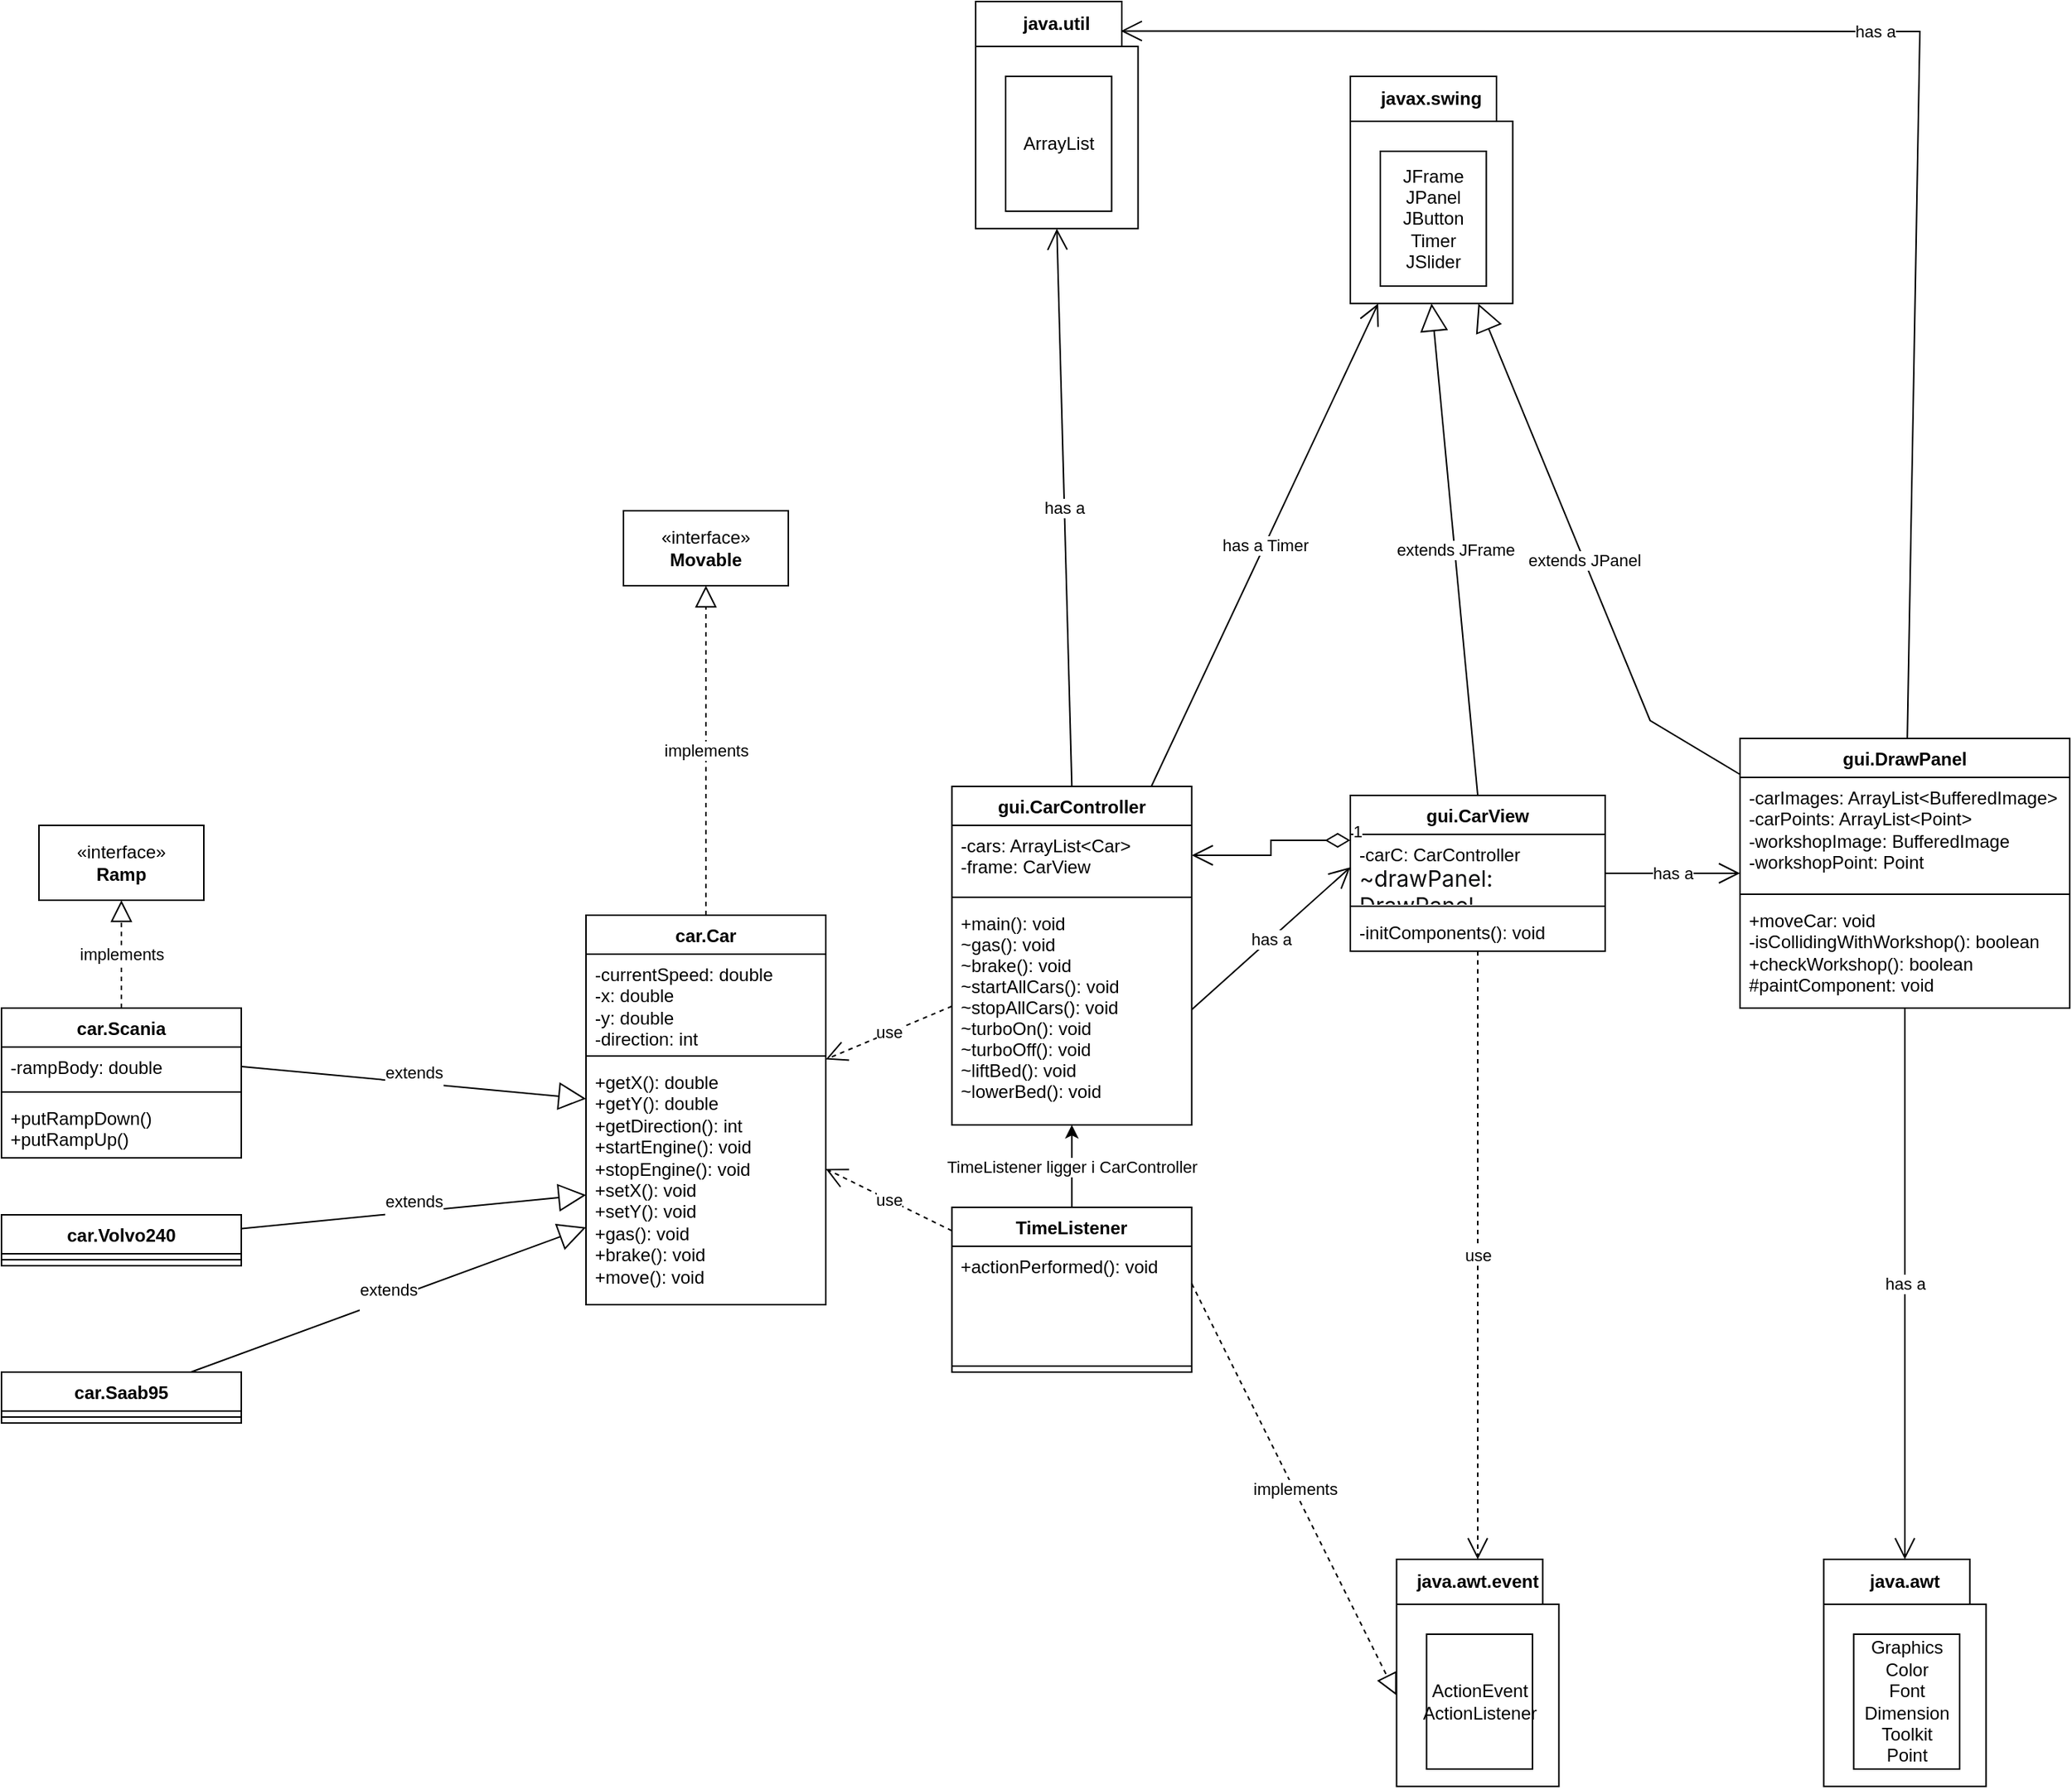 <mxfile version="26.0.14">
  <diagram id="C5RBs43oDa-KdzZeNtuy" name="Page-1">
    <mxGraphModel dx="1322" dy="3225" grid="1" gridSize="10" guides="1" tooltips="1" connect="1" arrows="1" fold="1" page="1" pageScale="1" pageWidth="827" pageHeight="1169" math="0" shadow="0">
      <root>
        <mxCell id="WIyWlLk6GJQsqaUBKTNV-0" />
        <mxCell id="WIyWlLk6GJQsqaUBKTNV-1" parent="WIyWlLk6GJQsqaUBKTNV-0" />
        <mxCell id="zkfFHV4jXpPFQw0GAbJ--0" value="gui.CarController&#xa;" style="swimlane;fontStyle=1;align=center;verticalAlign=top;childLayout=stackLayout;horizontal=1;startSize=26;horizontalStack=0;resizeParent=1;resizeLast=0;collapsible=1;marginBottom=0;rounded=0;shadow=0;strokeWidth=1;" parent="WIyWlLk6GJQsqaUBKTNV-1" vertex="1">
          <mxGeometry x="744.17" y="304" width="160" height="226" as="geometry">
            <mxRectangle x="230" y="140" width="160" height="26" as="alternateBounds" />
          </mxGeometry>
        </mxCell>
        <mxCell id="zkfFHV4jXpPFQw0GAbJ--1" value="-cars: ArrayList&lt;Car&gt;&#xa;-frame: CarView" style="text;align=left;verticalAlign=top;spacingLeft=4;spacingRight=4;overflow=hidden;rotatable=0;points=[[0,0.5],[1,0.5]];portConstraint=eastwest;" parent="zkfFHV4jXpPFQw0GAbJ--0" vertex="1">
          <mxGeometry y="26" width="160" height="44" as="geometry" />
        </mxCell>
        <mxCell id="zkfFHV4jXpPFQw0GAbJ--4" value="" style="line;html=1;strokeWidth=1;align=left;verticalAlign=middle;spacingTop=-1;spacingLeft=3;spacingRight=3;rotatable=0;labelPosition=right;points=[];portConstraint=eastwest;" parent="zkfFHV4jXpPFQw0GAbJ--0" vertex="1">
          <mxGeometry y="70" width="160" height="8" as="geometry" />
        </mxCell>
        <mxCell id="zkfFHV4jXpPFQw0GAbJ--5" value="+main(): void&#xa;~gas(): void&#xa;~brake(): void&#xa;~startAllCars(): void&#xa;~stopAllCars(): void&#xa;~turboOn(): void&#xa;~turboOff(): void&#xa;~liftBed(): void&#xa;~lowerBed(): void" style="text;align=left;verticalAlign=top;spacingLeft=4;spacingRight=4;overflow=hidden;rotatable=0;points=[[0,0.5],[1,0.5]];portConstraint=eastwest;" parent="zkfFHV4jXpPFQw0GAbJ--0" vertex="1">
          <mxGeometry y="78" width="160" height="142" as="geometry" />
        </mxCell>
        <mxCell id="l2UFIXcgOA9KmyzxAS9a-17" value="car.Car" style="swimlane;fontStyle=1;align=center;verticalAlign=top;childLayout=stackLayout;horizontal=1;startSize=26;horizontalStack=0;resizeParent=1;resizeParentMax=0;resizeLast=0;collapsible=1;marginBottom=0;whiteSpace=wrap;html=1;" parent="WIyWlLk6GJQsqaUBKTNV-1" vertex="1">
          <mxGeometry x="500" y="390" width="160" height="260" as="geometry" />
        </mxCell>
        <mxCell id="l2UFIXcgOA9KmyzxAS9a-18" value="-currentSpeed: double&lt;div&gt;-x: double&lt;/div&gt;&lt;div&gt;-y: double&lt;/div&gt;&lt;div&gt;-direction: int&lt;/div&gt;" style="text;strokeColor=none;fillColor=none;align=left;verticalAlign=top;spacingLeft=4;spacingRight=4;overflow=hidden;rotatable=0;points=[[0,0.5],[1,0.5]];portConstraint=eastwest;whiteSpace=wrap;html=1;" parent="l2UFIXcgOA9KmyzxAS9a-17" vertex="1">
          <mxGeometry y="26" width="160" height="64" as="geometry" />
        </mxCell>
        <mxCell id="l2UFIXcgOA9KmyzxAS9a-19" value="" style="line;strokeWidth=1;fillColor=none;align=left;verticalAlign=middle;spacingTop=-1;spacingLeft=3;spacingRight=3;rotatable=0;labelPosition=right;points=[];portConstraint=eastwest;strokeColor=inherit;" parent="l2UFIXcgOA9KmyzxAS9a-17" vertex="1">
          <mxGeometry y="90" width="160" height="8" as="geometry" />
        </mxCell>
        <mxCell id="l2UFIXcgOA9KmyzxAS9a-20" value="+getX(): double&lt;div&gt;+getY(): double&lt;/div&gt;&lt;div&gt;+getDirection(): int&lt;/div&gt;&lt;div&gt;+startEngine(): void&lt;/div&gt;&lt;div&gt;+stopEngine(): void&lt;/div&gt;&lt;div&gt;+setX(): void&lt;/div&gt;&lt;div&gt;+setY(): void&lt;/div&gt;&lt;div&gt;+gas(): void&lt;/div&gt;&lt;div&gt;+brake(): void&amp;nbsp;&lt;/div&gt;&lt;div&gt;+move(): void&lt;/div&gt;" style="text;strokeColor=none;fillColor=none;align=left;verticalAlign=top;spacingLeft=4;spacingRight=4;overflow=hidden;rotatable=0;points=[[0,0.5],[1,0.5]];portConstraint=eastwest;whiteSpace=wrap;html=1;" parent="l2UFIXcgOA9KmyzxAS9a-17" vertex="1">
          <mxGeometry y="98" width="160" height="162" as="geometry" />
        </mxCell>
        <mxCell id="l2UFIXcgOA9KmyzxAS9a-21" value="car.Volvo240" style="swimlane;fontStyle=1;align=center;verticalAlign=top;childLayout=stackLayout;horizontal=1;startSize=26;horizontalStack=0;resizeParent=1;resizeParentMax=0;resizeLast=0;collapsible=1;marginBottom=0;whiteSpace=wrap;html=1;" parent="WIyWlLk6GJQsqaUBKTNV-1" vertex="1">
          <mxGeometry x="110" y="590" width="160" height="34" as="geometry" />
        </mxCell>
        <mxCell id="l2UFIXcgOA9KmyzxAS9a-23" value="" style="line;strokeWidth=1;fillColor=none;align=left;verticalAlign=middle;spacingTop=-1;spacingLeft=3;spacingRight=3;rotatable=0;labelPosition=right;points=[];portConstraint=eastwest;strokeColor=inherit;" parent="l2UFIXcgOA9KmyzxAS9a-21" vertex="1">
          <mxGeometry y="26" width="160" height="8" as="geometry" />
        </mxCell>
        <mxCell id="l2UFIXcgOA9KmyzxAS9a-25" value="car.Saab95" style="swimlane;fontStyle=1;align=center;verticalAlign=top;childLayout=stackLayout;horizontal=1;startSize=26;horizontalStack=0;resizeParent=1;resizeParentMax=0;resizeLast=0;collapsible=1;marginBottom=0;whiteSpace=wrap;html=1;" parent="WIyWlLk6GJQsqaUBKTNV-1" vertex="1">
          <mxGeometry x="110" y="695" width="160" height="34" as="geometry" />
        </mxCell>
        <mxCell id="l2UFIXcgOA9KmyzxAS9a-27" value="" style="line;strokeWidth=1;fillColor=none;align=left;verticalAlign=middle;spacingTop=-1;spacingLeft=3;spacingRight=3;rotatable=0;labelPosition=right;points=[];portConstraint=eastwest;strokeColor=inherit;" parent="l2UFIXcgOA9KmyzxAS9a-25" vertex="1">
          <mxGeometry y="26" width="160" height="8" as="geometry" />
        </mxCell>
        <mxCell id="l2UFIXcgOA9KmyzxAS9a-29" value="car.Scania" style="swimlane;fontStyle=1;align=center;verticalAlign=top;childLayout=stackLayout;horizontal=1;startSize=26;horizontalStack=0;resizeParent=1;resizeParentMax=0;resizeLast=0;collapsible=1;marginBottom=0;whiteSpace=wrap;html=1;" parent="WIyWlLk6GJQsqaUBKTNV-1" vertex="1">
          <mxGeometry x="110" y="452" width="160" height="100" as="geometry" />
        </mxCell>
        <mxCell id="l2UFIXcgOA9KmyzxAS9a-30" value="-rampBody: double" style="text;strokeColor=none;fillColor=none;align=left;verticalAlign=top;spacingLeft=4;spacingRight=4;overflow=hidden;rotatable=0;points=[[0,0.5],[1,0.5]];portConstraint=eastwest;whiteSpace=wrap;html=1;" parent="l2UFIXcgOA9KmyzxAS9a-29" vertex="1">
          <mxGeometry y="26" width="160" height="26" as="geometry" />
        </mxCell>
        <mxCell id="l2UFIXcgOA9KmyzxAS9a-31" value="" style="line;strokeWidth=1;fillColor=none;align=left;verticalAlign=middle;spacingTop=-1;spacingLeft=3;spacingRight=3;rotatable=0;labelPosition=right;points=[];portConstraint=eastwest;strokeColor=inherit;" parent="l2UFIXcgOA9KmyzxAS9a-29" vertex="1">
          <mxGeometry y="52" width="160" height="8" as="geometry" />
        </mxCell>
        <mxCell id="l2UFIXcgOA9KmyzxAS9a-32" value="+putRampDown()&lt;div&gt;+putRampUp()&lt;/div&gt;" style="text;strokeColor=none;fillColor=none;align=left;verticalAlign=top;spacingLeft=4;spacingRight=4;overflow=hidden;rotatable=0;points=[[0,0.5],[1,0.5]];portConstraint=eastwest;whiteSpace=wrap;html=1;" parent="l2UFIXcgOA9KmyzxAS9a-29" vertex="1">
          <mxGeometry y="60" width="160" height="40" as="geometry" />
        </mxCell>
        <mxCell id="l2UFIXcgOA9KmyzxAS9a-49" value="gui.DrawPanel" style="swimlane;fontStyle=1;align=center;verticalAlign=top;childLayout=stackLayout;horizontal=1;startSize=26;horizontalStack=0;resizeParent=1;resizeParentMax=0;resizeLast=0;collapsible=1;marginBottom=0;whiteSpace=wrap;html=1;" parent="WIyWlLk6GJQsqaUBKTNV-1" vertex="1">
          <mxGeometry x="1270" y="272" width="220" height="180" as="geometry" />
        </mxCell>
        <mxCell id="l2UFIXcgOA9KmyzxAS9a-50" value="-carImages: ArrayList&amp;lt;BufferedImage&amp;gt;&lt;div&gt;-carPoints: ArrayList&amp;lt;Point&amp;gt;&lt;/div&gt;&lt;div&gt;-workshopImage: BufferedImage&lt;/div&gt;&lt;div&gt;-workshopPoint: Point&lt;/div&gt;" style="text;strokeColor=none;fillColor=none;align=left;verticalAlign=top;spacingLeft=4;spacingRight=4;overflow=hidden;rotatable=0;points=[[0,0.5],[1,0.5]];portConstraint=eastwest;whiteSpace=wrap;html=1;" parent="l2UFIXcgOA9KmyzxAS9a-49" vertex="1">
          <mxGeometry y="26" width="220" height="74" as="geometry" />
        </mxCell>
        <mxCell id="l2UFIXcgOA9KmyzxAS9a-51" value="" style="line;strokeWidth=1;fillColor=none;align=left;verticalAlign=middle;spacingTop=-1;spacingLeft=3;spacingRight=3;rotatable=0;labelPosition=right;points=[];portConstraint=eastwest;strokeColor=inherit;" parent="l2UFIXcgOA9KmyzxAS9a-49" vertex="1">
          <mxGeometry y="100" width="220" height="8" as="geometry" />
        </mxCell>
        <mxCell id="l2UFIXcgOA9KmyzxAS9a-52" value="+moveCar: void&lt;div&gt;-isCollidingWithWorkshop(): boolean&lt;/div&gt;&lt;div&gt;+checkWorkshop(): boolean&lt;/div&gt;&lt;div&gt;#paintComponent: void&lt;/div&gt;" style="text;strokeColor=none;fillColor=none;align=left;verticalAlign=top;spacingLeft=4;spacingRight=4;overflow=hidden;rotatable=0;points=[[0,0.5],[1,0.5]];portConstraint=eastwest;whiteSpace=wrap;html=1;" parent="l2UFIXcgOA9KmyzxAS9a-49" vertex="1">
          <mxGeometry y="108" width="220" height="72" as="geometry" />
        </mxCell>
        <mxCell id="l2UFIXcgOA9KmyzxAS9a-89" value="gui.CarView" style="swimlane;fontStyle=1;align=center;verticalAlign=top;childLayout=stackLayout;horizontal=1;startSize=26;horizontalStack=0;resizeParent=1;resizeParentMax=0;resizeLast=0;collapsible=1;marginBottom=0;whiteSpace=wrap;html=1;" parent="WIyWlLk6GJQsqaUBKTNV-1" vertex="1">
          <mxGeometry x="1010" y="310" width="170" height="104" as="geometry" />
        </mxCell>
        <mxCell id="l2UFIXcgOA9KmyzxAS9a-90" value="-carC: CarController&lt;div&gt;&lt;span style=&quot;color: rgb(12, 13, 14); font-family: -apple-system, BlinkMacSystemFont, &amp;quot;Segoe UI Adjusted&amp;quot;, &amp;quot;Segoe UI&amp;quot;, &amp;quot;Liberation Sans&amp;quot;, sans-serif; font-size: 15px; background-color: rgb(255, 255, 255);&quot;&gt;~drawPanel: DrawPanel&lt;/span&gt;&lt;/div&gt;" style="text;strokeColor=none;fillColor=none;align=left;verticalAlign=top;spacingLeft=4;spacingRight=4;overflow=hidden;rotatable=0;points=[[0,0.5],[1,0.5]];portConstraint=eastwest;whiteSpace=wrap;html=1;" parent="l2UFIXcgOA9KmyzxAS9a-89" vertex="1">
          <mxGeometry y="26" width="170" height="44" as="geometry" />
        </mxCell>
        <mxCell id="l2UFIXcgOA9KmyzxAS9a-91" value="" style="line;strokeWidth=1;fillColor=none;align=left;verticalAlign=middle;spacingTop=-1;spacingLeft=3;spacingRight=3;rotatable=0;labelPosition=right;points=[];portConstraint=eastwest;strokeColor=inherit;" parent="l2UFIXcgOA9KmyzxAS9a-89" vertex="1">
          <mxGeometry y="70" width="170" height="8" as="geometry" />
        </mxCell>
        <mxCell id="l2UFIXcgOA9KmyzxAS9a-92" value="-initComponents(): void" style="text;strokeColor=none;fillColor=none;align=left;verticalAlign=top;spacingLeft=4;spacingRight=4;overflow=hidden;rotatable=0;points=[[0,0.5],[1,0.5]];portConstraint=eastwest;whiteSpace=wrap;html=1;" parent="l2UFIXcgOA9KmyzxAS9a-89" vertex="1">
          <mxGeometry y="78" width="170" height="26" as="geometry" />
        </mxCell>
        <mxCell id="0tlEyhD8NN70e6mfab_2-0" value="«interface»&lt;br&gt;&lt;b&gt;Movable&lt;/b&gt;" style="html=1;whiteSpace=wrap;" parent="WIyWlLk6GJQsqaUBKTNV-1" vertex="1">
          <mxGeometry x="525" y="120" width="110" height="50" as="geometry" />
        </mxCell>
        <mxCell id="0tlEyhD8NN70e6mfab_2-1" value="«interface»&lt;br&gt;&lt;b&gt;Ramp&lt;/b&gt;" style="html=1;whiteSpace=wrap;" parent="WIyWlLk6GJQsqaUBKTNV-1" vertex="1">
          <mxGeometry x="135" y="330" width="110" height="50" as="geometry" />
        </mxCell>
        <mxCell id="l2UFIXcgOA9KmyzxAS9a-66" value="javax.swing" style="shape=folder;fontStyle=1;tabWidth=110;tabHeight=30;tabPosition=left;html=1;boundedLbl=1;labelInHeader=1;container=1;collapsible=0;recursiveResize=0;whiteSpace=wrap;aspect=fixed;fontSize=12;" parent="WIyWlLk6GJQsqaUBKTNV-1" vertex="1">
          <mxGeometry x="1010.0" y="-170" width="108.331" height="151.663" as="geometry" />
        </mxCell>
        <mxCell id="l2UFIXcgOA9KmyzxAS9a-67" value="&lt;font&gt;JFrame&lt;/font&gt;&lt;div&gt;&lt;font&gt;JPanel&lt;/font&gt;&lt;/div&gt;&lt;div&gt;&lt;font&gt;JButton&lt;/font&gt;&lt;/div&gt;&lt;div&gt;&lt;font&gt;Timer&lt;/font&gt;&lt;/div&gt;&lt;div&gt;&lt;font&gt;JSlider&lt;/font&gt;&lt;/div&gt;" style="html=1;whiteSpace=wrap;aspect=fixed;fontSize=12;" parent="l2UFIXcgOA9KmyzxAS9a-66" vertex="1">
          <mxGeometry width="70.71" height="90" relative="1" as="geometry">
            <mxPoint x="20" y="50" as="offset" />
          </mxGeometry>
        </mxCell>
        <mxCell id="l2UFIXcgOA9KmyzxAS9a-72" value="java.awt" style="shape=folder;fontStyle=1;tabWidth=110;tabHeight=30;tabPosition=left;html=1;boundedLbl=1;labelInHeader=1;container=1;collapsible=0;recursiveResize=0;whiteSpace=wrap;aspect=fixed;fontSize=12;" parent="WIyWlLk6GJQsqaUBKTNV-1" vertex="1">
          <mxGeometry x="1325.837" y="820" width="108.331" height="151.663" as="geometry" />
        </mxCell>
        <mxCell id="l2UFIXcgOA9KmyzxAS9a-73" value="&lt;span&gt;Graphics&lt;/span&gt;&lt;div&gt;&lt;span&gt;Color&lt;/span&gt;&lt;/div&gt;&lt;div&gt;&lt;span&gt;Font&lt;/span&gt;&lt;/div&gt;&lt;div&gt;&lt;span&gt;Dimension&lt;/span&gt;&lt;/div&gt;&lt;div&gt;&lt;span&gt;Toolkit&lt;/span&gt;&lt;/div&gt;&lt;div&gt;&lt;span&gt;Point&lt;/span&gt;&lt;/div&gt;" style="html=1;whiteSpace=wrap;aspect=fixed;fontSize=12;" parent="l2UFIXcgOA9KmyzxAS9a-72" vertex="1">
          <mxGeometry width="70.71" height="90" relative="1" as="geometry">
            <mxPoint x="20" y="50" as="offset" />
          </mxGeometry>
        </mxCell>
        <mxCell id="l2UFIXcgOA9KmyzxAS9a-74" value="java.awt.event" style="shape=folder;fontStyle=1;tabWidth=110;tabHeight=30;tabPosition=left;html=1;boundedLbl=1;labelInHeader=1;container=1;collapsible=0;recursiveResize=0;whiteSpace=wrap;aspect=fixed;fontSize=12;" parent="WIyWlLk6GJQsqaUBKTNV-1" vertex="1">
          <mxGeometry x="1040.83" y="819.997" width="108.331" height="151.663" as="geometry" />
        </mxCell>
        <mxCell id="l2UFIXcgOA9KmyzxAS9a-75" value="&lt;span&gt;ActionEvent&lt;/span&gt;&lt;div&gt;&lt;span&gt;ActionListener&lt;/span&gt;&lt;/div&gt;" style="html=1;whiteSpace=wrap;aspect=fixed;fontSize=12;" parent="l2UFIXcgOA9KmyzxAS9a-74" vertex="1">
          <mxGeometry width="70.71" height="90" relative="1" as="geometry">
            <mxPoint x="20" y="50" as="offset" />
          </mxGeometry>
        </mxCell>
        <mxCell id="l2UFIXcgOA9KmyzxAS9a-82" value="java.util" style="shape=folder;fontStyle=1;tabWidth=110;tabHeight=30;tabPosition=left;html=1;boundedLbl=1;labelInHeader=1;container=1;collapsible=0;recursiveResize=0;whiteSpace=wrap;aspect=fixed;fontSize=12;" parent="WIyWlLk6GJQsqaUBKTNV-1" vertex="1">
          <mxGeometry x="760" y="-219.997" width="108.331" height="151.663" as="geometry" />
        </mxCell>
        <mxCell id="l2UFIXcgOA9KmyzxAS9a-83" value="&lt;span&gt;ArrayList&lt;/span&gt;" style="html=1;whiteSpace=wrap;aspect=fixed;fontSize=12;" parent="l2UFIXcgOA9KmyzxAS9a-82" vertex="1">
          <mxGeometry width="70.71" height="90" relative="1" as="geometry">
            <mxPoint x="20" y="50" as="offset" />
          </mxGeometry>
        </mxCell>
        <mxCell id="8Cvh2PA15Y51MKp_gLaj-8" value="has a" style="endArrow=open;endFill=1;endSize=12;html=1;rounded=0;entryX=0.5;entryY=1;entryDx=0;entryDy=0;entryPerimeter=0;exitX=0.5;exitY=0;exitDx=0;exitDy=0;" edge="1" parent="WIyWlLk6GJQsqaUBKTNV-1" source="zkfFHV4jXpPFQw0GAbJ--0" target="l2UFIXcgOA9KmyzxAS9a-82">
          <mxGeometry width="160" relative="1" as="geometry">
            <mxPoint x="824" y="300" as="sourcePoint" />
            <mxPoint x="960" y="430" as="targetPoint" />
          </mxGeometry>
        </mxCell>
        <mxCell id="8Cvh2PA15Y51MKp_gLaj-9" value="has a" style="endArrow=open;endFill=1;endSize=12;html=1;rounded=0;exitX=1;exitY=0.5;exitDx=0;exitDy=0;entryX=0;entryY=0.5;entryDx=0;entryDy=0;" edge="1" parent="WIyWlLk6GJQsqaUBKTNV-1" source="zkfFHV4jXpPFQw0GAbJ--5" target="l2UFIXcgOA9KmyzxAS9a-90">
          <mxGeometry width="160" relative="1" as="geometry">
            <mxPoint x="950" y="470" as="sourcePoint" />
            <mxPoint x="1110" y="470" as="targetPoint" />
            <Array as="points" />
          </mxGeometry>
        </mxCell>
        <mxCell id="8Cvh2PA15Y51MKp_gLaj-11" value="implements" style="endArrow=block;dashed=1;endFill=0;endSize=12;html=1;rounded=0;exitX=1;exitY=0.5;exitDx=0;exitDy=0;entryX=0;entryY=0;entryDx=0;entryDy=90.832;entryPerimeter=0;" edge="1" parent="WIyWlLk6GJQsqaUBKTNV-1" source="l2UFIXcgOA9KmyzxAS9a-3" target="l2UFIXcgOA9KmyzxAS9a-74">
          <mxGeometry width="160" relative="1" as="geometry">
            <mxPoint x="990" y="710" as="sourcePoint" />
            <mxPoint x="1150" y="710" as="targetPoint" />
          </mxGeometry>
        </mxCell>
        <mxCell id="8Cvh2PA15Y51MKp_gLaj-12" value="use" style="endArrow=open;endSize=12;dashed=1;html=1;rounded=0;" edge="1" parent="WIyWlLk6GJQsqaUBKTNV-1" source="l2UFIXcgOA9KmyzxAS9a-0" target="l2UFIXcgOA9KmyzxAS9a-17">
          <mxGeometry width="160" relative="1" as="geometry">
            <mxPoint x="840" y="750" as="sourcePoint" />
            <mxPoint x="1000" y="750" as="targetPoint" />
          </mxGeometry>
        </mxCell>
        <mxCell id="8Cvh2PA15Y51MKp_gLaj-15" value="TimeListener ligger i CarController" style="edgeStyle=orthogonalEdgeStyle;rounded=0;orthogonalLoop=1;jettySize=auto;html=1;entryX=0.5;entryY=1;entryDx=0;entryDy=0;" edge="1" parent="WIyWlLk6GJQsqaUBKTNV-1" source="l2UFIXcgOA9KmyzxAS9a-0" target="zkfFHV4jXpPFQw0GAbJ--0">
          <mxGeometry relative="1" as="geometry" />
        </mxCell>
        <mxCell id="l2UFIXcgOA9KmyzxAS9a-0" value="TimeListener&lt;div&gt;&lt;br&gt;&lt;/div&gt;" style="swimlane;fontStyle=1;align=center;verticalAlign=top;childLayout=stackLayout;horizontal=1;startSize=26;horizontalStack=0;resizeParent=1;resizeParentMax=0;resizeLast=0;collapsible=1;marginBottom=0;whiteSpace=wrap;html=1;" parent="WIyWlLk6GJQsqaUBKTNV-1" vertex="1">
          <mxGeometry x="744.17" y="585" width="160" height="110" as="geometry" />
        </mxCell>
        <mxCell id="l2UFIXcgOA9KmyzxAS9a-3" value="+actionPerformed(): void&lt;div&gt;&lt;br&gt;&lt;/div&gt;" style="text;strokeColor=none;fillColor=none;align=left;verticalAlign=top;spacingLeft=4;spacingRight=4;overflow=hidden;rotatable=0;points=[[0,0.5],[1,0.5]];portConstraint=eastwest;whiteSpace=wrap;html=1;" parent="l2UFIXcgOA9KmyzxAS9a-0" vertex="1">
          <mxGeometry y="26" width="160" height="50" as="geometry" />
        </mxCell>
        <mxCell id="l2UFIXcgOA9KmyzxAS9a-1" value="&lt;div&gt;&lt;br&gt;&lt;/div&gt;" style="text;strokeColor=none;fillColor=none;align=left;verticalAlign=top;spacingLeft=4;spacingRight=4;overflow=hidden;rotatable=0;points=[[0,0.5],[1,0.5]];portConstraint=eastwest;whiteSpace=wrap;html=1;" parent="l2UFIXcgOA9KmyzxAS9a-0" vertex="1">
          <mxGeometry y="76" width="160" height="26" as="geometry" />
        </mxCell>
        <mxCell id="l2UFIXcgOA9KmyzxAS9a-2" value="" style="line;strokeWidth=1;fillColor=none;align=left;verticalAlign=middle;spacingTop=-1;spacingLeft=3;spacingRight=3;rotatable=0;labelPosition=right;points=[];portConstraint=eastwest;strokeColor=inherit;" parent="l2UFIXcgOA9KmyzxAS9a-0" vertex="1">
          <mxGeometry y="102" width="160" height="8" as="geometry" />
        </mxCell>
        <mxCell id="8Cvh2PA15Y51MKp_gLaj-16" value="use" style="endArrow=open;endSize=12;dashed=1;html=1;rounded=0;" edge="1" parent="WIyWlLk6GJQsqaUBKTNV-1" source="zkfFHV4jXpPFQw0GAbJ--0" target="l2UFIXcgOA9KmyzxAS9a-17">
          <mxGeometry width="160" relative="1" as="geometry">
            <mxPoint x="900" y="540" as="sourcePoint" />
            <mxPoint x="1030" y="655" as="targetPoint" />
          </mxGeometry>
        </mxCell>
        <mxCell id="8Cvh2PA15Y51MKp_gLaj-17" value="has a Timer" style="endArrow=open;endFill=1;endSize=12;html=1;rounded=0;" edge="1" parent="WIyWlLk6GJQsqaUBKTNV-1" source="zkfFHV4jXpPFQw0GAbJ--0" target="l2UFIXcgOA9KmyzxAS9a-66">
          <mxGeometry width="160" relative="1" as="geometry">
            <mxPoint x="620" y="571.66" as="sourcePoint" />
            <mxPoint x="726" y="476.66" as="targetPoint" />
            <Array as="points" />
          </mxGeometry>
        </mxCell>
        <mxCell id="8Cvh2PA15Y51MKp_gLaj-18" value="extends JFrame" style="endArrow=block;endSize=16;endFill=0;html=1;rounded=0;exitX=0.5;exitY=0;exitDx=0;exitDy=0;entryX=0.5;entryY=1;entryDx=0;entryDy=0;entryPerimeter=0;" edge="1" parent="WIyWlLk6GJQsqaUBKTNV-1" source="l2UFIXcgOA9KmyzxAS9a-89" target="l2UFIXcgOA9KmyzxAS9a-66">
          <mxGeometry x="-0.0" width="160" relative="1" as="geometry">
            <mxPoint x="1170" y="250" as="sourcePoint" />
            <mxPoint x="1330" y="250" as="targetPoint" />
            <mxPoint as="offset" />
          </mxGeometry>
        </mxCell>
        <mxCell id="8Cvh2PA15Y51MKp_gLaj-20" value="has a" style="endArrow=open;endFill=1;endSize=12;html=1;rounded=0;" edge="1" parent="WIyWlLk6GJQsqaUBKTNV-1" source="l2UFIXcgOA9KmyzxAS9a-89" target="l2UFIXcgOA9KmyzxAS9a-49">
          <mxGeometry width="160" relative="1" as="geometry">
            <mxPoint x="914" y="463" as="sourcePoint" />
            <mxPoint x="1020" y="368" as="targetPoint" />
            <Array as="points" />
          </mxGeometry>
        </mxCell>
        <mxCell id="8Cvh2PA15Y51MKp_gLaj-23" value="1" style="endArrow=open;html=1;endSize=12;startArrow=diamondThin;startSize=14;startFill=0;edgeStyle=orthogonalEdgeStyle;align=left;verticalAlign=bottom;rounded=0;" edge="1" parent="WIyWlLk6GJQsqaUBKTNV-1" source="l2UFIXcgOA9KmyzxAS9a-89" target="zkfFHV4jXpPFQw0GAbJ--0">
          <mxGeometry x="-1" y="3" relative="1" as="geometry">
            <mxPoint x="950" y="361.29" as="sourcePoint" />
            <mxPoint x="1110" y="361.29" as="targetPoint" />
            <Array as="points">
              <mxPoint x="957" y="340" />
              <mxPoint x="957" y="350" />
            </Array>
          </mxGeometry>
        </mxCell>
        <mxCell id="8Cvh2PA15Y51MKp_gLaj-24" value="use" style="endArrow=open;endSize=12;dashed=1;html=1;rounded=0;" edge="1" parent="WIyWlLk6GJQsqaUBKTNV-1" source="l2UFIXcgOA9KmyzxAS9a-89" target="l2UFIXcgOA9KmyzxAS9a-74">
          <mxGeometry width="160" relative="1" as="geometry">
            <mxPoint x="1196" y="576" as="sourcePoint" />
            <mxPoint x="1241" y="540" as="targetPoint" />
          </mxGeometry>
        </mxCell>
        <mxCell id="8Cvh2PA15Y51MKp_gLaj-25" value="has a" style="endArrow=open;endFill=1;endSize=12;html=1;rounded=0;entryX=0.894;entryY=0.13;entryDx=0;entryDy=0;entryPerimeter=0;" edge="1" parent="WIyWlLk6GJQsqaUBKTNV-1" source="l2UFIXcgOA9KmyzxAS9a-49" target="l2UFIXcgOA9KmyzxAS9a-82">
          <mxGeometry width="160" relative="1" as="geometry">
            <mxPoint x="1180" y="145" as="sourcePoint" />
            <mxPoint x="1286" y="50" as="targetPoint" />
            <Array as="points">
              <mxPoint x="1390" y="-200" />
            </Array>
          </mxGeometry>
        </mxCell>
        <mxCell id="8Cvh2PA15Y51MKp_gLaj-26" value="has a" style="endArrow=open;endFill=1;endSize=12;html=1;rounded=0;entryX=0;entryY=0;entryDx=54.165;entryDy=0;entryPerimeter=0;" edge="1" parent="WIyWlLk6GJQsqaUBKTNV-1" source="l2UFIXcgOA9KmyzxAS9a-49" target="l2UFIXcgOA9KmyzxAS9a-72">
          <mxGeometry width="160" relative="1" as="geometry">
            <mxPoint x="1280" y="560" as="sourcePoint" />
            <mxPoint x="1370" y="570" as="targetPoint" />
            <Array as="points" />
          </mxGeometry>
        </mxCell>
        <mxCell id="8Cvh2PA15Y51MKp_gLaj-27" value="extends JPanel" style="endArrow=block;endSize=16;endFill=0;html=1;rounded=0;" edge="1" parent="WIyWlLk6GJQsqaUBKTNV-1" source="l2UFIXcgOA9KmyzxAS9a-49" target="l2UFIXcgOA9KmyzxAS9a-66">
          <mxGeometry x="-0.0" width="160" relative="1" as="geometry">
            <mxPoint x="1105" y="320" as="sourcePoint" />
            <mxPoint x="1074" y="192" as="targetPoint" />
            <mxPoint as="offset" />
            <Array as="points">
              <mxPoint x="1210" y="260" />
            </Array>
          </mxGeometry>
        </mxCell>
        <mxCell id="8Cvh2PA15Y51MKp_gLaj-28" value="implements" style="endArrow=block;dashed=1;endFill=0;endSize=12;html=1;rounded=0;" edge="1" parent="WIyWlLk6GJQsqaUBKTNV-1" source="l2UFIXcgOA9KmyzxAS9a-17" target="0tlEyhD8NN70e6mfab_2-0">
          <mxGeometry width="160" relative="1" as="geometry">
            <mxPoint x="234" y="302" as="sourcePoint" />
            <mxPoint x="460" y="422" as="targetPoint" />
            <Array as="points" />
          </mxGeometry>
        </mxCell>
        <mxCell id="8Cvh2PA15Y51MKp_gLaj-29" value="implements" style="endArrow=block;dashed=1;endFill=0;endSize=12;html=1;rounded=0;" edge="1" parent="WIyWlLk6GJQsqaUBKTNV-1" source="l2UFIXcgOA9KmyzxAS9a-29" target="0tlEyhD8NN70e6mfab_2-1">
          <mxGeometry width="160" relative="1" as="geometry">
            <mxPoint x="122" y="334" as="sourcePoint" />
            <mxPoint x="348" y="454" as="targetPoint" />
            <Array as="points" />
          </mxGeometry>
        </mxCell>
        <mxCell id="8Cvh2PA15Y51MKp_gLaj-30" value="extends&lt;div&gt;&lt;br&gt;&lt;/div&gt;" style="endArrow=block;endSize=16;endFill=0;html=1;rounded=0;exitX=1;exitY=0.5;exitDx=0;exitDy=0;" edge="1" parent="WIyWlLk6GJQsqaUBKTNV-1" source="l2UFIXcgOA9KmyzxAS9a-30" target="l2UFIXcgOA9KmyzxAS9a-17">
          <mxGeometry x="-0.0" width="160" relative="1" as="geometry">
            <mxPoint x="411" y="488" as="sourcePoint" />
            <mxPoint x="380" y="360" as="targetPoint" />
            <mxPoint as="offset" />
          </mxGeometry>
        </mxCell>
        <mxCell id="8Cvh2PA15Y51MKp_gLaj-31" value="extends&lt;div&gt;&lt;br&gt;&lt;/div&gt;" style="endArrow=block;endSize=16;endFill=0;html=1;rounded=0;" edge="1" parent="WIyWlLk6GJQsqaUBKTNV-1" source="l2UFIXcgOA9KmyzxAS9a-21" target="l2UFIXcgOA9KmyzxAS9a-20">
          <mxGeometry x="-0.0" width="160" relative="1" as="geometry">
            <mxPoint x="310" y="562" as="sourcePoint" />
            <mxPoint x="440" y="618" as="targetPoint" />
            <mxPoint as="offset" />
          </mxGeometry>
        </mxCell>
        <mxCell id="8Cvh2PA15Y51MKp_gLaj-32" value="extends&lt;div&gt;&lt;br&gt;&lt;/div&gt;" style="endArrow=block;endSize=16;endFill=0;html=1;rounded=0;" edge="1" parent="WIyWlLk6GJQsqaUBKTNV-1" source="l2UFIXcgOA9KmyzxAS9a-25" target="l2UFIXcgOA9KmyzxAS9a-20">
          <mxGeometry x="-0.0" width="160" relative="1" as="geometry">
            <mxPoint x="349" y="690" as="sourcePoint" />
            <mxPoint x="479" y="746" as="targetPoint" />
            <mxPoint as="offset" />
          </mxGeometry>
        </mxCell>
      </root>
    </mxGraphModel>
  </diagram>
</mxfile>
